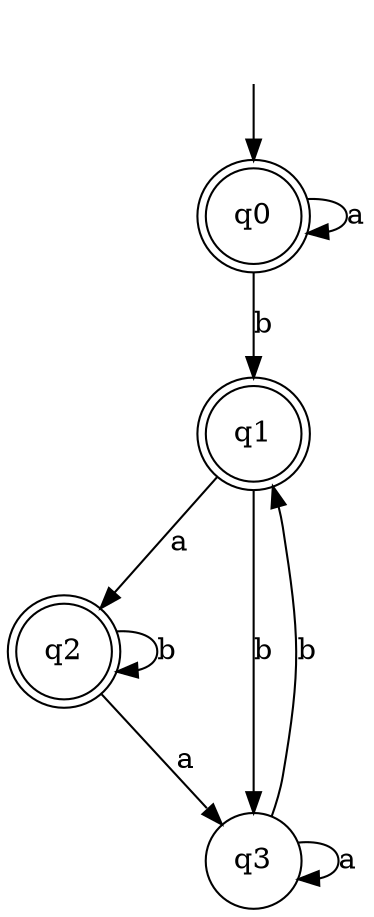 digraph Automaton {

q1 [shape = doublecircle];

q2 [shape = doublecircle];

q3 [shape = circle];

_nil [style = invis];

q0 [shape = doublecircle];

q3 -> q1 [label = "b"];

_nil -> q0;

q3 -> q3 [label = "a"];

q1 -> q2 [label = "a"];

q1 -> q3 [label = "b"];

q0 -> q0 [label = "a"];

q2 -> q3 [label = "a"];

q0 -> q1 [label = "b"];

q2 -> q2 [label = "b"];

}
